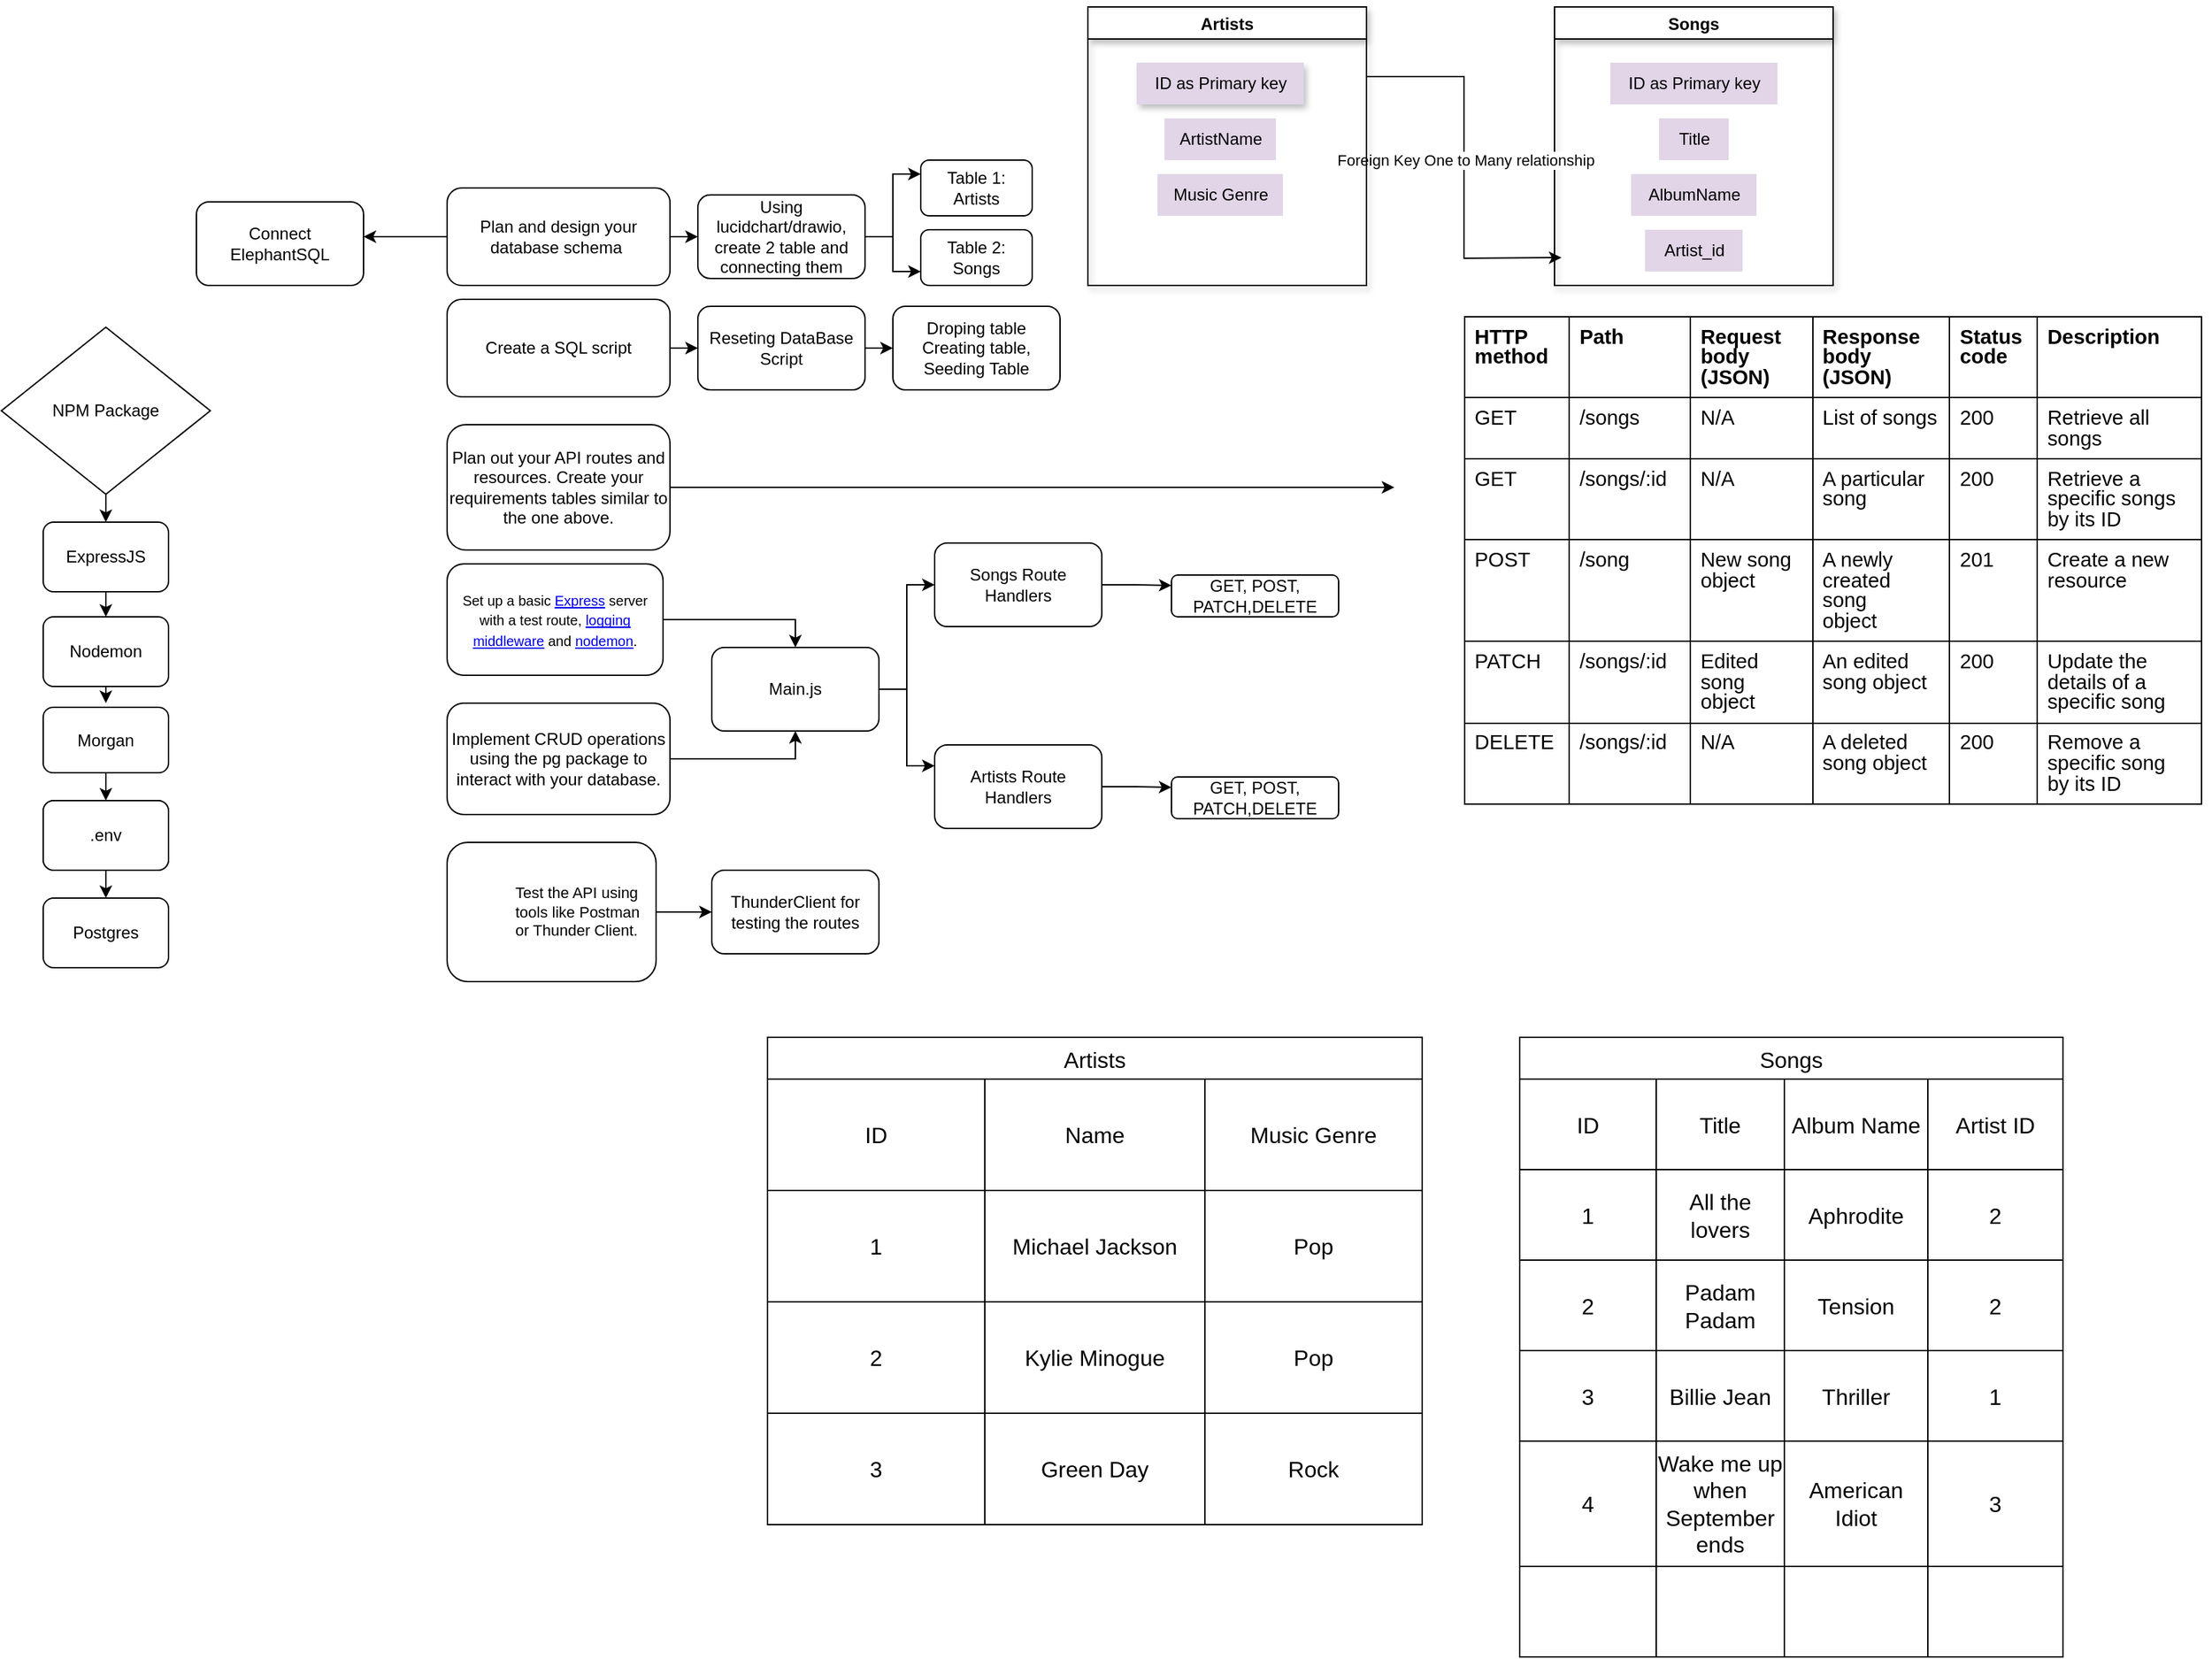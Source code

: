 <mxfile version="22.0.0" type="google">
  <diagram name="Page-1" id="NZLwJHWUdEijCmFSZo5U">
    <mxGraphModel grid="1" page="1" gridSize="10" guides="1" tooltips="1" connect="1" arrows="1" fold="1" pageScale="1" pageWidth="850" pageHeight="1100" math="0" shadow="0">
      <root>
        <mxCell id="0" />
        <mxCell id="1" parent="0" />
        <mxCell id="MP1pSOhWw1-A5AuxiCTw-13" style="edgeStyle=orthogonalEdgeStyle;rounded=0;orthogonalLoop=1;jettySize=auto;html=1;exitX=1;exitY=0.5;exitDx=0;exitDy=0;entryX=0;entryY=0.5;entryDx=0;entryDy=0;" edge="1" parent="1" source="MP1pSOhWw1-A5AuxiCTw-2" target="MP1pSOhWw1-A5AuxiCTw-8">
          <mxGeometry relative="1" as="geometry" />
        </mxCell>
        <mxCell id="n1W8WyWPI8wo-H7HfETh-5" style="edgeStyle=orthogonalEdgeStyle;rounded=0;orthogonalLoop=1;jettySize=auto;html=1;" edge="1" parent="1" source="MP1pSOhWw1-A5AuxiCTw-2">
          <mxGeometry relative="1" as="geometry">
            <mxPoint x="270" y="55" as="targetPoint" />
          </mxGeometry>
        </mxCell>
        <mxCell id="MP1pSOhWw1-A5AuxiCTw-2" value="Plan and design your database schema&amp;nbsp;" style="rounded=1;whiteSpace=wrap;html=1;" vertex="1" parent="1">
          <mxGeometry x="330" y="20" width="160" height="70" as="geometry" />
        </mxCell>
        <mxCell id="MP1pSOhWw1-A5AuxiCTw-22" value="" style="edgeStyle=orthogonalEdgeStyle;rounded=0;orthogonalLoop=1;jettySize=auto;html=1;" edge="1" parent="1" source="MP1pSOhWw1-A5AuxiCTw-3" target="MP1pSOhWw1-A5AuxiCTw-18">
          <mxGeometry relative="1" as="geometry" />
        </mxCell>
        <mxCell id="MP1pSOhWw1-A5AuxiCTw-3" value="Create a SQL script" style="rounded=1;whiteSpace=wrap;html=1;" vertex="1" parent="1">
          <mxGeometry x="330" y="100" width="160" height="70" as="geometry" />
        </mxCell>
        <mxCell id="MP1pSOhWw1-A5AuxiCTw-59" style="edgeStyle=orthogonalEdgeStyle;rounded=0;orthogonalLoop=1;jettySize=auto;html=1;exitX=1;exitY=0.5;exitDx=0;exitDy=0;" edge="1" parent="1" source="MP1pSOhWw1-A5AuxiCTw-4">
          <mxGeometry relative="1" as="geometry">
            <mxPoint x="1010" y="235" as="targetPoint" />
          </mxGeometry>
        </mxCell>
        <mxCell id="MP1pSOhWw1-A5AuxiCTw-4" value="Plan out your API routes and resources. Create your requirements tables similar to the one above." style="rounded=1;whiteSpace=wrap;html=1;" vertex="1" parent="1">
          <mxGeometry x="330" y="190" width="160" height="90" as="geometry" />
        </mxCell>
        <mxCell id="MP1pSOhWw1-A5AuxiCTw-24" style="edgeStyle=orthogonalEdgeStyle;rounded=0;orthogonalLoop=1;jettySize=auto;html=1;entryX=0.5;entryY=0;entryDx=0;entryDy=0;" edge="1" parent="1" source="MP1pSOhWw1-A5AuxiCTw-5" target="MP1pSOhWw1-A5AuxiCTw-23">
          <mxGeometry relative="1" as="geometry" />
        </mxCell>
        <mxCell id="MP1pSOhWw1-A5AuxiCTw-5" value="&lt;font style=&quot;font-size: 10px;&quot;&gt;Set up a basic&amp;nbsp;&lt;span style=&quot;border-color: var(--border-color); font-family: Arial; text-align: left; text-decoration-line: underline; text-decoration-skip-ink: none; color: rgb(17, 85, 204);&quot; class=&quot;c21&quot;&gt;&lt;a style=&quot;border-color: var(--border-color); text-decoration: inherit;&quot; href=&quot;https://www.google.com/url?q=https://expressjs.com/&amp;amp;sa=D&amp;amp;source=editors&amp;amp;ust=1696588872830771&amp;amp;usg=AOvVaw3Q-1ynsjV2Uif-jQ8RZWzV&quot; class=&quot;c8&quot;&gt;Express&lt;/a&gt;&lt;/span&gt;&lt;span style=&quot;font-family: Arial; text-align: left;&quot;&gt;&amp;nbsp;server with a test route,&amp;nbsp;&lt;/span&gt;&lt;span style=&quot;border-color: var(--border-color); font-family: Arial; text-align: left; text-decoration-line: underline; text-decoration-skip-ink: none; color: rgb(17, 85, 204);&quot; class=&quot;c21&quot;&gt;&lt;a style=&quot;border-color: var(--border-color); text-decoration: inherit;&quot; href=&quot;https://www.google.com/url?q=https://www.npmjs.com/package/morgan&amp;amp;sa=D&amp;amp;source=editors&amp;amp;ust=1696588872830972&amp;amp;usg=AOvVaw0UehI3n7YNhWWzpMSBK3u9&quot; class=&quot;c8&quot;&gt;logging middleware&lt;/a&gt;&lt;/span&gt;&lt;span style=&quot;font-family: Arial; text-align: left;&quot;&gt;&amp;nbsp;and&amp;nbsp;&lt;/span&gt;&lt;span style=&quot;border-color: var(--border-color); font-family: Arial; text-align: left; text-decoration-line: underline; text-decoration-skip-ink: none; color: rgb(17, 85, 204);&quot; class=&quot;c21&quot;&gt;&lt;a style=&quot;border-color: var(--border-color); text-decoration: inherit;&quot; href=&quot;https://www.google.com/url?q=https://www.npmjs.com/package/nodemon&amp;amp;sa=D&amp;amp;source=editors&amp;amp;ust=1696588872831096&amp;amp;usg=AOvVaw2lOopaytWeFyevFYSEqnsv&quot; class=&quot;c8&quot;&gt;nodemon&lt;/a&gt;&lt;/span&gt;&lt;span style=&quot;border-color: var(--border-color); font-family: Arial; text-align: left; vertical-align: baseline;&quot; class=&quot;c2&quot;&gt;.&lt;/span&gt;&lt;/font&gt;" style="rounded=1;whiteSpace=wrap;html=1;" vertex="1" parent="1">
          <mxGeometry x="330" y="290" width="155" height="80" as="geometry" />
        </mxCell>
        <mxCell id="MP1pSOhWw1-A5AuxiCTw-25" style="edgeStyle=orthogonalEdgeStyle;rounded=0;orthogonalLoop=1;jettySize=auto;html=1;entryX=0.5;entryY=1;entryDx=0;entryDy=0;" edge="1" parent="1" source="MP1pSOhWw1-A5AuxiCTw-6" target="MP1pSOhWw1-A5AuxiCTw-23">
          <mxGeometry relative="1" as="geometry" />
        </mxCell>
        <mxCell id="MP1pSOhWw1-A5AuxiCTw-6" value="Implement CRUD operations using the pg package to interact with your database." style="rounded=1;whiteSpace=wrap;html=1;" vertex="1" parent="1">
          <mxGeometry x="330" y="390" width="160" height="80" as="geometry" />
        </mxCell>
        <mxCell id="MP1pSOhWw1-A5AuxiCTw-27" style="edgeStyle=orthogonalEdgeStyle;rounded=0;orthogonalLoop=1;jettySize=auto;html=1;exitX=1;exitY=0.5;exitDx=0;exitDy=0;entryX=0;entryY=0.5;entryDx=0;entryDy=0;" edge="1" parent="1" source="MP1pSOhWw1-A5AuxiCTw-7" target="MP1pSOhWw1-A5AuxiCTw-26">
          <mxGeometry relative="1" as="geometry" />
        </mxCell>
        <mxCell id="MP1pSOhWw1-A5AuxiCTw-7" value="&lt;ol style=&quot;border-color: var(--border-color); margin: 0px; padding: 0px; list-style-type: none; font-family: Roboto, arial, sans, sans-serif; text-align: start;&quot; start=&quot;3&quot; class=&quot;c14 lst-kix_bntq7i7yl89-0&quot;&gt;&lt;li style=&quot;border-color: var(--border-color); font-family: Arial; margin-left: 36pt; padding-top: 12pt; padding-left: 0pt; padding-bottom: 12pt; line-height: 1.15; text-align: left; counter-increment: lst-ctn-kix_bntq7i7yl89-0 1;&quot; class=&quot;c3 li-bullet-0&quot;&gt;&lt;font style=&quot;font-size: 11px;&quot;&gt;Test the API using tools like Postman or Thunder Client.&lt;/font&gt;&lt;/li&gt;&lt;/ol&gt;" style="rounded=1;whiteSpace=wrap;html=1;" vertex="1" parent="1">
          <mxGeometry x="330" y="490" width="150" height="100" as="geometry" />
        </mxCell>
        <mxCell id="MP1pSOhWw1-A5AuxiCTw-14" style="edgeStyle=orthogonalEdgeStyle;rounded=0;orthogonalLoop=1;jettySize=auto;html=1;entryX=0;entryY=0.25;entryDx=0;entryDy=0;" edge="1" parent="1" source="MP1pSOhWw1-A5AuxiCTw-8" target="MP1pSOhWw1-A5AuxiCTw-9">
          <mxGeometry relative="1" as="geometry" />
        </mxCell>
        <mxCell id="MP1pSOhWw1-A5AuxiCTw-15" style="edgeStyle=orthogonalEdgeStyle;rounded=0;orthogonalLoop=1;jettySize=auto;html=1;exitX=1;exitY=0.5;exitDx=0;exitDy=0;entryX=0;entryY=0.75;entryDx=0;entryDy=0;" edge="1" parent="1" source="MP1pSOhWw1-A5AuxiCTw-8" target="MP1pSOhWw1-A5AuxiCTw-10">
          <mxGeometry relative="1" as="geometry" />
        </mxCell>
        <mxCell id="MP1pSOhWw1-A5AuxiCTw-8" value="Using lucidchart/drawio, create 2 table and connecting them" style="rounded=1;whiteSpace=wrap;html=1;" vertex="1" parent="1">
          <mxGeometry x="510" y="25" width="120" height="60" as="geometry" />
        </mxCell>
        <mxCell id="MP1pSOhWw1-A5AuxiCTw-9" value="Table 1: Artists" style="rounded=1;whiteSpace=wrap;html=1;" vertex="1" parent="1">
          <mxGeometry x="670" width="80" height="40" as="geometry" />
        </mxCell>
        <mxCell id="MP1pSOhWw1-A5AuxiCTw-10" value="Table 2: Songs" style="rounded=1;whiteSpace=wrap;html=1;" vertex="1" parent="1">
          <mxGeometry x="670" y="50" width="80" height="40" as="geometry" />
        </mxCell>
        <mxCell id="MP1pSOhWw1-A5AuxiCTw-21" style="edgeStyle=orthogonalEdgeStyle;rounded=0;orthogonalLoop=1;jettySize=auto;html=1;exitX=1;exitY=0.5;exitDx=0;exitDy=0;entryX=0;entryY=0.5;entryDx=0;entryDy=0;" edge="1" parent="1" source="MP1pSOhWw1-A5AuxiCTw-18" target="MP1pSOhWw1-A5AuxiCTw-19">
          <mxGeometry relative="1" as="geometry" />
        </mxCell>
        <mxCell id="MP1pSOhWw1-A5AuxiCTw-18" value="Reseting DataBase Script" style="rounded=1;whiteSpace=wrap;html=1;" vertex="1" parent="1">
          <mxGeometry x="510" y="105" width="120" height="60" as="geometry" />
        </mxCell>
        <mxCell id="MP1pSOhWw1-A5AuxiCTw-19" value="Droping table&lt;br&gt;Creating table,&lt;br&gt;Seeding Table" style="rounded=1;whiteSpace=wrap;html=1;" vertex="1" parent="1">
          <mxGeometry x="650" y="105" width="120" height="60" as="geometry" />
        </mxCell>
        <mxCell id="MP1pSOhWw1-A5AuxiCTw-35" style="edgeStyle=orthogonalEdgeStyle;rounded=0;orthogonalLoop=1;jettySize=auto;html=1;exitX=1;exitY=0.5;exitDx=0;exitDy=0;entryX=0;entryY=0.25;entryDx=0;entryDy=0;" edge="1" parent="1" source="MP1pSOhWw1-A5AuxiCTw-23" target="MP1pSOhWw1-A5AuxiCTw-30">
          <mxGeometry relative="1" as="geometry" />
        </mxCell>
        <mxCell id="MP1pSOhWw1-A5AuxiCTw-37" style="edgeStyle=orthogonalEdgeStyle;rounded=0;orthogonalLoop=1;jettySize=auto;html=1;exitX=1;exitY=0.5;exitDx=0;exitDy=0;entryX=0;entryY=0.5;entryDx=0;entryDy=0;" edge="1" parent="1" source="MP1pSOhWw1-A5AuxiCTw-23" target="MP1pSOhWw1-A5AuxiCTw-29">
          <mxGeometry relative="1" as="geometry" />
        </mxCell>
        <mxCell id="MP1pSOhWw1-A5AuxiCTw-23" value="Main.js" style="rounded=1;whiteSpace=wrap;html=1;" vertex="1" parent="1">
          <mxGeometry x="520" y="350" width="120" height="60" as="geometry" />
        </mxCell>
        <mxCell id="MP1pSOhWw1-A5AuxiCTw-26" value="ThunderClient for testing the routes" style="rounded=1;whiteSpace=wrap;html=1;" vertex="1" parent="1">
          <mxGeometry x="520" y="510" width="120" height="60" as="geometry" />
        </mxCell>
        <mxCell id="qhG7z6Sz0XXHwZTHZPaw-1" value="&lt;table class=&quot;c19&quot; style=&quot;font-style: normal; font-variant-caps: normal; font-weight: 400; letter-spacing: normal; text-align: start; text-transform: none; word-spacing: 0px; -webkit-text-stroke-width: 0px; text-decoration: none; margin-left: 21pt; border-spacing: 0px; border-collapse: collapse; margin-right: auto; caret-color: rgb(0, 0, 0); color: rgb(0, 0, 0); font-family: Roboto, arial, sans, sans-serif; background-color: rgb(255, 255, 255);&quot;&gt;&lt;tbody&gt;&lt;tr class=&quot;c15&quot; style=&quot;height: 0pt;&quot;&gt;&lt;td class=&quot;c24&quot; colspan=&quot;1&quot; rowspan=&quot;1&quot; style=&quot;padding: 5pt; border-style: solid; border-color: rgb(0, 0, 0); border-width: 1pt; vertical-align: top; width: 54pt;&quot;&gt;&lt;p class=&quot;c7&quot; style=&quot;margin: 0px; color: rgb(0, 0, 0); font-size: 11pt; font-family: Arial; padding-top: 0pt; padding-bottom: 0pt; line-height: 1; text-align: left;&quot;&gt;&lt;span class=&quot;c17 c8&quot; style=&quot;color: rgb(0, 0, 0); text-decoration: none; vertical-align: baseline; font-size: 11pt; font-family: Arial; font-style: normal; font-weight: 700;&quot;&gt;HTTP method&lt;/span&gt;&lt;/p&gt;&lt;/td&gt;&lt;td class=&quot;c14&quot; colspan=&quot;1&quot; rowspan=&quot;1&quot; style=&quot;padding: 5pt; border-style: solid; border-color: rgb(0, 0, 0); border-width: 1pt; vertical-align: top; width: 75pt;&quot;&gt;&lt;p class=&quot;c7&quot; style=&quot;margin: 0px; color: rgb(0, 0, 0); font-size: 11pt; font-family: Arial; padding-top: 0pt; padding-bottom: 0pt; line-height: 1; text-align: left;&quot;&gt;&lt;span class=&quot;c17 c8&quot; style=&quot;color: rgb(0, 0, 0); text-decoration: none; vertical-align: baseline; font-size: 11pt; font-family: Arial; font-style: normal; font-weight: 700;&quot;&gt;Path&lt;/span&gt;&lt;/p&gt;&lt;/td&gt;&lt;td class=&quot;c4&quot; colspan=&quot;1&quot; rowspan=&quot;1&quot; style=&quot;padding: 5pt; border-style: solid; border-color: rgb(0, 0, 0); border-width: 1pt; vertical-align: top; width: 87pt;&quot;&gt;&lt;p class=&quot;c7&quot; style=&quot;margin: 0px; color: rgb(0, 0, 0); font-size: 11pt; font-family: Arial; padding-top: 0pt; padding-bottom: 0pt; line-height: 1; text-align: left;&quot;&gt;&lt;span class=&quot;c17 c8&quot; style=&quot;color: rgb(0, 0, 0); text-decoration: none; vertical-align: baseline; font-size: 11pt; font-family: Arial; font-style: normal; font-weight: 700;&quot;&gt;Request body (JSON)&lt;/span&gt;&lt;/p&gt;&lt;/td&gt;&lt;td class=&quot;c11&quot; colspan=&quot;1&quot; rowspan=&quot;1&quot; style=&quot;padding: 5pt; border-style: solid; border-color: rgb(0, 0, 0); border-width: 1pt; vertical-align: top; width: 93pt;&quot;&gt;&lt;p class=&quot;c7&quot; style=&quot;margin: 0px; color: rgb(0, 0, 0); font-size: 11pt; font-family: Arial; padding-top: 0pt; padding-bottom: 0pt; line-height: 1; text-align: left;&quot;&gt;&lt;span class=&quot;c17 c8&quot; style=&quot;color: rgb(0, 0, 0); text-decoration: none; vertical-align: baseline; font-size: 11pt; font-family: Arial; font-style: normal; font-weight: 700;&quot;&gt;Response body (JSON)&lt;/span&gt;&lt;/p&gt;&lt;/td&gt;&lt;td class=&quot;c2&quot; colspan=&quot;1&quot; rowspan=&quot;1&quot; style=&quot;padding: 5pt; border-style: solid; border-color: rgb(0, 0, 0); border-width: 1pt; vertical-align: top; width: 44.2pt;&quot;&gt;&lt;p class=&quot;c7&quot; style=&quot;margin: 0px; color: rgb(0, 0, 0); font-size: 11pt; font-family: Arial; padding-top: 0pt; padding-bottom: 0pt; line-height: 1; text-align: left;&quot;&gt;&lt;span class=&quot;c8 c17&quot; style=&quot;color: rgb(0, 0, 0); text-decoration: none; vertical-align: baseline; font-size: 11pt; font-family: Arial; font-style: normal; font-weight: 700;&quot;&gt;Status code&lt;/span&gt;&lt;/p&gt;&lt;/td&gt;&lt;td class=&quot;c16&quot; colspan=&quot;1&quot; rowspan=&quot;1&quot; style=&quot;padding: 5pt; border-style: solid; border-color: rgb(0, 0, 0); border-width: 1pt; vertical-align: top; width: 125.2pt;&quot;&gt;&lt;p class=&quot;c7&quot; style=&quot;margin: 0px; color: rgb(0, 0, 0); font-size: 11pt; font-family: Arial; padding-top: 0pt; padding-bottom: 0pt; line-height: 1; text-align: left;&quot;&gt;&lt;span class=&quot;c17 c8&quot; style=&quot;color: rgb(0, 0, 0); text-decoration: none; vertical-align: baseline; font-size: 11pt; font-family: Arial; font-style: normal; font-weight: 700;&quot;&gt;Description&lt;/span&gt;&lt;/p&gt;&lt;/td&gt;&lt;/tr&gt;&lt;tr class=&quot;c15&quot; style=&quot;height: 0pt;&quot;&gt;&lt;td class=&quot;c24&quot; colspan=&quot;1&quot; rowspan=&quot;1&quot; style=&quot;padding: 5pt; border-style: solid; border-color: rgb(0, 0, 0); border-width: 1pt; vertical-align: top; width: 54pt;&quot;&gt;&lt;p class=&quot;c7&quot; style=&quot;margin: 0px; color: rgb(0, 0, 0); font-size: 11pt; font-family: Arial; padding-top: 0pt; padding-bottom: 0pt; line-height: 1; text-align: left;&quot;&gt;&lt;span class=&quot;c6&quot; style=&quot;color: rgb(0, 0, 0); font-weight: 400; text-decoration: none; vertical-align: baseline; font-size: 11pt; font-family: Arial; font-style: normal;&quot;&gt;GET&lt;/span&gt;&lt;/p&gt;&lt;/td&gt;&lt;td class=&quot;c14&quot; colspan=&quot;1&quot; rowspan=&quot;1&quot; style=&quot;padding: 5pt; border-style: solid; border-color: rgb(0, 0, 0); border-width: 1pt; vertical-align: top; width: 75pt;&quot;&gt;&lt;p class=&quot;c7&quot; style=&quot;margin: 0px; color: rgb(0, 0, 0); font-size: 11pt; font-family: Arial; padding-top: 0pt; padding-bottom: 0pt; line-height: 1; text-align: left;&quot;&gt;&lt;span class=&quot;c6&quot; style=&quot;color: rgb(0, 0, 0); font-weight: 400; text-decoration: none; vertical-align: baseline; font-size: 11pt; font-family: Arial; font-style: normal;&quot;&gt;/songs&lt;/span&gt;&lt;/p&gt;&lt;/td&gt;&lt;td class=&quot;c4&quot; colspan=&quot;1&quot; rowspan=&quot;1&quot; style=&quot;padding: 5pt; border-style: solid; border-color: rgb(0, 0, 0); border-width: 1pt; vertical-align: top; width: 87pt;&quot;&gt;&lt;p class=&quot;c7&quot; style=&quot;margin: 0px; color: rgb(0, 0, 0); font-size: 11pt; font-family: Arial; padding-top: 0pt; padding-bottom: 0pt; line-height: 1; text-align: left;&quot;&gt;&lt;span class=&quot;c6&quot; style=&quot;color: rgb(0, 0, 0); font-weight: 400; text-decoration: none; vertical-align: baseline; font-size: 11pt; font-family: Arial; font-style: normal;&quot;&gt;N/A&lt;/span&gt;&lt;/p&gt;&lt;/td&gt;&lt;td class=&quot;c11&quot; colspan=&quot;1&quot; rowspan=&quot;1&quot; style=&quot;padding: 5pt; border-style: solid; border-color: rgb(0, 0, 0); border-width: 1pt; vertical-align: top; width: 93pt;&quot;&gt;&lt;p class=&quot;c7&quot; style=&quot;margin: 0px; color: rgb(0, 0, 0); font-size: 11pt; font-family: Arial; padding-top: 0pt; padding-bottom: 0pt; line-height: 1; text-align: left;&quot;&gt;&lt;span class=&quot;c6&quot; style=&quot;color: rgb(0, 0, 0); font-weight: 400; text-decoration: none; vertical-align: baseline; font-size: 11pt; font-family: Arial; font-style: normal;&quot;&gt;List of songs&lt;/span&gt;&lt;/p&gt;&lt;/td&gt;&lt;td class=&quot;c2&quot; colspan=&quot;1&quot; rowspan=&quot;1&quot; style=&quot;padding: 5pt; border-style: solid; border-color: rgb(0, 0, 0); border-width: 1pt; vertical-align: top; width: 44.2pt;&quot;&gt;&lt;p class=&quot;c7&quot; style=&quot;margin: 0px; color: rgb(0, 0, 0); font-size: 11pt; font-family: Arial; padding-top: 0pt; padding-bottom: 0pt; line-height: 1; text-align: left;&quot;&gt;&lt;span class=&quot;c6&quot; style=&quot;color: rgb(0, 0, 0); font-weight: 400; text-decoration: none; vertical-align: baseline; font-size: 11pt; font-family: Arial; font-style: normal;&quot;&gt;200&lt;/span&gt;&lt;/p&gt;&lt;/td&gt;&lt;td class=&quot;c16&quot; colspan=&quot;1&quot; rowspan=&quot;1&quot; style=&quot;padding: 5pt; border-style: solid; border-color: rgb(0, 0, 0); border-width: 1pt; vertical-align: top; width: 125.2pt;&quot;&gt;&lt;p class=&quot;c7&quot; style=&quot;margin: 0px; color: rgb(0, 0, 0); font-size: 11pt; font-family: Arial; padding-top: 0pt; padding-bottom: 0pt; line-height: 1; text-align: left;&quot;&gt;&lt;span class=&quot;c6&quot; style=&quot;color: rgb(0, 0, 0); font-weight: 400; text-decoration: none; vertical-align: baseline; font-size: 11pt; font-family: Arial; font-style: normal;&quot;&gt;Retrieve all songs&lt;/span&gt;&lt;/p&gt;&lt;/td&gt;&lt;/tr&gt;&lt;tr class=&quot;c15&quot; style=&quot;height: 0pt;&quot;&gt;&lt;td class=&quot;c24&quot; colspan=&quot;1&quot; rowspan=&quot;1&quot; style=&quot;padding: 5pt; border-style: solid; border-color: rgb(0, 0, 0); border-width: 1pt; vertical-align: top; width: 54pt;&quot;&gt;&lt;p class=&quot;c7&quot; style=&quot;margin: 0px; color: rgb(0, 0, 0); font-size: 11pt; font-family: Arial; padding-top: 0pt; padding-bottom: 0pt; line-height: 1; text-align: left;&quot;&gt;&lt;span class=&quot;c6&quot; style=&quot;color: rgb(0, 0, 0); font-weight: 400; text-decoration: none; vertical-align: baseline; font-size: 11pt; font-family: Arial; font-style: normal;&quot;&gt;GET&lt;/span&gt;&lt;/p&gt;&lt;/td&gt;&lt;td class=&quot;c14&quot; colspan=&quot;1&quot; rowspan=&quot;1&quot; style=&quot;padding: 5pt; border-style: solid; border-color: rgb(0, 0, 0); border-width: 1pt; vertical-align: top; width: 75pt;&quot;&gt;&lt;p class=&quot;c7&quot; style=&quot;margin: 0px; color: rgb(0, 0, 0); font-size: 11pt; font-family: Arial; padding-top: 0pt; padding-bottom: 0pt; line-height: 1; text-align: left;&quot;&gt;&lt;span class=&quot;c6&quot; style=&quot;color: rgb(0, 0, 0); font-weight: 400; text-decoration: none; vertical-align: baseline; font-size: 11pt; font-family: Arial; font-style: normal;&quot;&gt;/songs/:id&lt;/span&gt;&lt;/p&gt;&lt;/td&gt;&lt;td class=&quot;c4&quot; colspan=&quot;1&quot; rowspan=&quot;1&quot; style=&quot;padding: 5pt; border-style: solid; border-color: rgb(0, 0, 0); border-width: 1pt; vertical-align: top; width: 87pt;&quot;&gt;&lt;p class=&quot;c7&quot; style=&quot;margin: 0px; color: rgb(0, 0, 0); font-size: 11pt; font-family: Arial; padding-top: 0pt; padding-bottom: 0pt; line-height: 1; text-align: left;&quot;&gt;&lt;span class=&quot;c6&quot; style=&quot;color: rgb(0, 0, 0); font-weight: 400; text-decoration: none; vertical-align: baseline; font-size: 11pt; font-family: Arial; font-style: normal;&quot;&gt;N/A&lt;/span&gt;&lt;/p&gt;&lt;/td&gt;&lt;td class=&quot;c11&quot; colspan=&quot;1&quot; rowspan=&quot;1&quot; style=&quot;padding: 5pt; border-style: solid; border-color: rgb(0, 0, 0); border-width: 1pt; vertical-align: top; width: 93pt;&quot;&gt;&lt;p class=&quot;c7&quot; style=&quot;margin: 0px; color: rgb(0, 0, 0); font-size: 11pt; font-family: Arial; padding-top: 0pt; padding-bottom: 0pt; line-height: 1; text-align: left;&quot;&gt;&lt;span class=&quot;c6&quot; style=&quot;color: rgb(0, 0, 0); font-weight: 400; text-decoration: none; vertical-align: baseline; font-size: 11pt; font-family: Arial; font-style: normal;&quot;&gt;A particular song&lt;/span&gt;&lt;/p&gt;&lt;/td&gt;&lt;td class=&quot;c2&quot; colspan=&quot;1&quot; rowspan=&quot;1&quot; style=&quot;padding: 5pt; border-style: solid; border-color: rgb(0, 0, 0); border-width: 1pt; vertical-align: top; width: 44.2pt;&quot;&gt;&lt;p class=&quot;c7&quot; style=&quot;margin: 0px; color: rgb(0, 0, 0); font-size: 11pt; font-family: Arial; padding-top: 0pt; padding-bottom: 0pt; line-height: 1; text-align: left;&quot;&gt;&lt;span class=&quot;c6&quot; style=&quot;color: rgb(0, 0, 0); font-weight: 400; text-decoration: none; vertical-align: baseline; font-size: 11pt; font-family: Arial; font-style: normal;&quot;&gt;200&lt;/span&gt;&lt;/p&gt;&lt;/td&gt;&lt;td class=&quot;c16&quot; colspan=&quot;1&quot; rowspan=&quot;1&quot; style=&quot;padding: 5pt; border-style: solid; border-color: rgb(0, 0, 0); border-width: 1pt; vertical-align: top; width: 125.2pt;&quot;&gt;&lt;p class=&quot;c7&quot; style=&quot;margin: 0px; color: rgb(0, 0, 0); font-size: 11pt; font-family: Arial; padding-top: 0pt; padding-bottom: 0pt; line-height: 1; text-align: left;&quot;&gt;&lt;span class=&quot;c6&quot; style=&quot;color: rgb(0, 0, 0); font-weight: 400; text-decoration: none; vertical-align: baseline; font-size: 11pt; font-family: Arial; font-style: normal;&quot;&gt;Retrieve a specific songs by its ID&lt;/span&gt;&lt;/p&gt;&lt;/td&gt;&lt;/tr&gt;&lt;tr class=&quot;c15&quot; style=&quot;height: 0pt;&quot;&gt;&lt;td class=&quot;c24&quot; colspan=&quot;1&quot; rowspan=&quot;1&quot; style=&quot;padding: 5pt; border-style: solid; border-color: rgb(0, 0, 0); border-width: 1pt; vertical-align: top; width: 54pt;&quot;&gt;&lt;p class=&quot;c7&quot; style=&quot;margin: 0px; color: rgb(0, 0, 0); font-size: 11pt; font-family: Arial; padding-top: 0pt; padding-bottom: 0pt; line-height: 1; text-align: left;&quot;&gt;&lt;span class=&quot;c6&quot; style=&quot;color: rgb(0, 0, 0); font-weight: 400; text-decoration: none; vertical-align: baseline; font-size: 11pt; font-family: Arial; font-style: normal;&quot;&gt;POST&lt;/span&gt;&lt;/p&gt;&lt;/td&gt;&lt;td class=&quot;c14&quot; colspan=&quot;1&quot; rowspan=&quot;1&quot; style=&quot;padding: 5pt; border-style: solid; border-color: rgb(0, 0, 0); border-width: 1pt; vertical-align: top; width: 75pt;&quot;&gt;&lt;p class=&quot;c7&quot; style=&quot;margin: 0px; color: rgb(0, 0, 0); font-size: 11pt; font-family: Arial; padding-top: 0pt; padding-bottom: 0pt; line-height: 1; text-align: left;&quot;&gt;&lt;span class=&quot;c6&quot; style=&quot;color: rgb(0, 0, 0); font-weight: 400; text-decoration: none; vertical-align: baseline; font-size: 11pt; font-family: Arial; font-style: normal;&quot;&gt;/song&lt;/span&gt;&lt;/p&gt;&lt;/td&gt;&lt;td class=&quot;c4&quot; colspan=&quot;1&quot; rowspan=&quot;1&quot; style=&quot;padding: 5pt; border-style: solid; border-color: rgb(0, 0, 0); border-width: 1pt; vertical-align: top; width: 87pt;&quot;&gt;&lt;p class=&quot;c7&quot; style=&quot;margin: 0px; color: rgb(0, 0, 0); font-size: 11pt; font-family: Arial; padding-top: 0pt; padding-bottom: 0pt; line-height: 1; text-align: left;&quot;&gt;&lt;span class=&quot;c6&quot; style=&quot;color: rgb(0, 0, 0); font-weight: 400; text-decoration: none; vertical-align: baseline; font-size: 11pt; font-family: Arial; font-style: normal;&quot;&gt;New song object&lt;/span&gt;&lt;/p&gt;&lt;/td&gt;&lt;td class=&quot;c11&quot; colspan=&quot;1&quot; rowspan=&quot;1&quot; style=&quot;padding: 5pt; border-style: solid; border-color: rgb(0, 0, 0); border-width: 1pt; vertical-align: top; width: 93pt;&quot;&gt;&lt;p class=&quot;c7&quot; style=&quot;margin: 0px; color: rgb(0, 0, 0); font-size: 11pt; font-family: Arial; padding-top: 0pt; padding-bottom: 0pt; line-height: 1; text-align: left;&quot;&gt;&lt;span class=&quot;c6&quot; style=&quot;color: rgb(0, 0, 0); font-weight: 400; text-decoration: none; vertical-align: baseline; font-size: 11pt; font-family: Arial; font-style: normal;&quot;&gt;A newly created song&lt;/span&gt;&lt;/p&gt;&lt;p class=&quot;c7&quot; style=&quot;margin: 0px; color: rgb(0, 0, 0); font-size: 11pt; font-family: Arial; padding-top: 0pt; padding-bottom: 0pt; line-height: 1; text-align: left;&quot;&gt;&lt;span class=&quot;c6&quot; style=&quot;color: rgb(0, 0, 0); font-weight: 400; text-decoration: none; vertical-align: baseline; font-size: 11pt; font-family: Arial; font-style: normal;&quot;&gt;object&lt;/span&gt;&lt;/p&gt;&lt;/td&gt;&lt;td class=&quot;c2&quot; colspan=&quot;1&quot; rowspan=&quot;1&quot; style=&quot;padding: 5pt; border-style: solid; border-color: rgb(0, 0, 0); border-width: 1pt; vertical-align: top; width: 44.2pt;&quot;&gt;&lt;p class=&quot;c7&quot; style=&quot;margin: 0px; color: rgb(0, 0, 0); font-size: 11pt; font-family: Arial; padding-top: 0pt; padding-bottom: 0pt; line-height: 1; text-align: left;&quot;&gt;&lt;span class=&quot;c6&quot; style=&quot;color: rgb(0, 0, 0); font-weight: 400; text-decoration: none; vertical-align: baseline; font-size: 11pt; font-family: Arial; font-style: normal;&quot;&gt;201&lt;/span&gt;&lt;/p&gt;&lt;/td&gt;&lt;td class=&quot;c16&quot; colspan=&quot;1&quot; rowspan=&quot;1&quot; style=&quot;padding: 5pt; border-style: solid; border-color: rgb(0, 0, 0); border-width: 1pt; vertical-align: top; width: 125.2pt;&quot;&gt;&lt;p class=&quot;c7&quot; style=&quot;margin: 0px; color: rgb(0, 0, 0); font-size: 11pt; font-family: Arial; padding-top: 0pt; padding-bottom: 0pt; line-height: 1; text-align: left;&quot;&gt;&lt;span class=&quot;c6&quot; style=&quot;color: rgb(0, 0, 0); font-weight: 400; text-decoration: none; vertical-align: baseline; font-size: 11pt; font-family: Arial; font-style: normal;&quot;&gt;Create a new resource&lt;/span&gt;&lt;/p&gt;&lt;/td&gt;&lt;/tr&gt;&lt;tr class=&quot;c15&quot; style=&quot;height: 0pt;&quot;&gt;&lt;td class=&quot;c24&quot; colspan=&quot;1&quot; rowspan=&quot;1&quot; style=&quot;padding: 5pt; border-style: solid; border-color: rgb(0, 0, 0); border-width: 1pt; vertical-align: top; width: 54pt;&quot;&gt;&lt;p class=&quot;c7&quot; style=&quot;margin: 0px; color: rgb(0, 0, 0); font-size: 11pt; font-family: Arial; padding-top: 0pt; padding-bottom: 0pt; line-height: 1; text-align: left;&quot;&gt;&lt;span class=&quot;c6&quot; style=&quot;color: rgb(0, 0, 0); font-weight: 400; text-decoration: none; vertical-align: baseline; font-size: 11pt; font-family: Arial; font-style: normal;&quot;&gt;PATCH&lt;/span&gt;&lt;/p&gt;&lt;/td&gt;&lt;td class=&quot;c14&quot; colspan=&quot;1&quot; rowspan=&quot;1&quot; style=&quot;padding: 5pt; border-style: solid; border-color: rgb(0, 0, 0); border-width: 1pt; vertical-align: top; width: 75pt;&quot;&gt;&lt;p class=&quot;c7&quot; style=&quot;margin: 0px; color: rgb(0, 0, 0); font-size: 11pt; font-family: Arial; padding-top: 0pt; padding-bottom: 0pt; line-height: 1; text-align: left;&quot;&gt;&lt;span class=&quot;c6&quot; style=&quot;color: rgb(0, 0, 0); font-weight: 400; text-decoration: none; vertical-align: baseline; font-size: 11pt; font-family: Arial; font-style: normal;&quot;&gt;/songs/:id&lt;/span&gt;&lt;/p&gt;&lt;/td&gt;&lt;td class=&quot;c4&quot; colspan=&quot;1&quot; rowspan=&quot;1&quot; style=&quot;padding: 5pt; border-style: solid; border-color: rgb(0, 0, 0); border-width: 1pt; vertical-align: top; width: 87pt;&quot;&gt;&lt;p class=&quot;c7&quot; style=&quot;margin: 0px; color: rgb(0, 0, 0); font-size: 11pt; font-family: Arial; padding-top: 0pt; padding-bottom: 0pt; line-height: 1; text-align: left;&quot;&gt;&lt;span class=&quot;c6&quot; style=&quot;color: rgb(0, 0, 0); font-weight: 400; text-decoration: none; vertical-align: baseline; font-size: 11pt; font-family: Arial; font-style: normal;&quot;&gt;Edited song object&lt;/span&gt;&lt;/p&gt;&lt;/td&gt;&lt;td class=&quot;c11&quot; colspan=&quot;1&quot; rowspan=&quot;1&quot; style=&quot;padding: 5pt; border-style: solid; border-color: rgb(0, 0, 0); border-width: 1pt; vertical-align: top; width: 93pt;&quot;&gt;&lt;p class=&quot;c7&quot; style=&quot;margin: 0px; color: rgb(0, 0, 0); font-size: 11pt; font-family: Arial; padding-top: 0pt; padding-bottom: 0pt; line-height: 1; text-align: left;&quot;&gt;&lt;span class=&quot;c6&quot; style=&quot;color: rgb(0, 0, 0); font-weight: 400; text-decoration: none; vertical-align: baseline; font-size: 11pt; font-family: Arial; font-style: normal;&quot;&gt;An edited song object&lt;/span&gt;&lt;/p&gt;&lt;/td&gt;&lt;td class=&quot;c2&quot; colspan=&quot;1&quot; rowspan=&quot;1&quot; style=&quot;padding: 5pt; border-style: solid; border-color: rgb(0, 0, 0); border-width: 1pt; vertical-align: top; width: 44.2pt;&quot;&gt;&lt;p class=&quot;c7&quot; style=&quot;margin: 0px; color: rgb(0, 0, 0); font-size: 11pt; font-family: Arial; padding-top: 0pt; padding-bottom: 0pt; line-height: 1; text-align: left;&quot;&gt;&lt;span class=&quot;c6&quot; style=&quot;color: rgb(0, 0, 0); font-weight: 400; text-decoration: none; vertical-align: baseline; font-size: 11pt; font-family: Arial; font-style: normal;&quot;&gt;200&lt;/span&gt;&lt;/p&gt;&lt;/td&gt;&lt;td class=&quot;c16&quot; colspan=&quot;1&quot; rowspan=&quot;1&quot; style=&quot;padding: 5pt; border-style: solid; border-color: rgb(0, 0, 0); border-width: 1pt; vertical-align: top; width: 125.2pt;&quot;&gt;&lt;p class=&quot;c7&quot; style=&quot;margin: 0px; color: rgb(0, 0, 0); font-size: 11pt; font-family: Arial; padding-top: 0pt; padding-bottom: 0pt; line-height: 1; text-align: left;&quot;&gt;&lt;span class=&quot;c6&quot; style=&quot;color: rgb(0, 0, 0); font-weight: 400; text-decoration: none; vertical-align: baseline; font-size: 11pt; font-family: Arial; font-style: normal;&quot;&gt;Update the details of a specific song&lt;/span&gt;&lt;/p&gt;&lt;/td&gt;&lt;/tr&gt;&lt;tr class=&quot;c15&quot; style=&quot;height: 0pt;&quot;&gt;&lt;td class=&quot;c24&quot; colspan=&quot;1&quot; rowspan=&quot;1&quot; style=&quot;padding: 5pt; border-style: solid; border-color: rgb(0, 0, 0); border-width: 1pt; vertical-align: top; width: 54pt;&quot;&gt;&lt;p class=&quot;c7&quot; style=&quot;margin: 0px; color: rgb(0, 0, 0); font-size: 11pt; font-family: Arial; padding-top: 0pt; padding-bottom: 0pt; line-height: 1; text-align: left;&quot;&gt;&lt;span class=&quot;c6&quot; style=&quot;color: rgb(0, 0, 0); font-weight: 400; text-decoration: none; vertical-align: baseline; font-size: 11pt; font-family: Arial; font-style: normal;&quot;&gt;DELETE&lt;/span&gt;&lt;/p&gt;&lt;/td&gt;&lt;td class=&quot;c14&quot; colspan=&quot;1&quot; rowspan=&quot;1&quot; style=&quot;padding: 5pt; border-style: solid; border-color: rgb(0, 0, 0); border-width: 1pt; vertical-align: top; width: 75pt;&quot;&gt;&lt;p class=&quot;c7&quot; style=&quot;margin: 0px; color: rgb(0, 0, 0); font-size: 11pt; font-family: Arial; padding-top: 0pt; padding-bottom: 0pt; line-height: 1; text-align: left;&quot;&gt;&lt;span class=&quot;c6&quot; style=&quot;color: rgb(0, 0, 0); font-weight: 400; text-decoration: none; vertical-align: baseline; font-size: 11pt; font-family: Arial; font-style: normal;&quot;&gt;/songs/:id&lt;/span&gt;&lt;/p&gt;&lt;/td&gt;&lt;td class=&quot;c4&quot; colspan=&quot;1&quot; rowspan=&quot;1&quot; style=&quot;padding: 5pt; border-style: solid; border-color: rgb(0, 0, 0); border-width: 1pt; vertical-align: top; width: 87pt;&quot;&gt;&lt;p class=&quot;c7&quot; style=&quot;margin: 0px; color: rgb(0, 0, 0); font-size: 11pt; font-family: Arial; padding-top: 0pt; padding-bottom: 0pt; line-height: 1; text-align: left;&quot;&gt;&lt;span class=&quot;c6&quot; style=&quot;color: rgb(0, 0, 0); font-weight: 400; text-decoration: none; vertical-align: baseline; font-size: 11pt; font-family: Arial; font-style: normal;&quot;&gt;N/A&lt;/span&gt;&lt;/p&gt;&lt;/td&gt;&lt;td class=&quot;c11&quot; colspan=&quot;1&quot; rowspan=&quot;1&quot; style=&quot;padding: 5pt; border-style: solid; border-color: rgb(0, 0, 0); border-width: 1pt; vertical-align: top; width: 93pt;&quot;&gt;&lt;p class=&quot;c7&quot; style=&quot;margin: 0px; color: rgb(0, 0, 0); font-size: 11pt; font-family: Arial; padding-top: 0pt; padding-bottom: 0pt; line-height: 1; text-align: left;&quot;&gt;&lt;span class=&quot;c6&quot; style=&quot;color: rgb(0, 0, 0); font-weight: 400; text-decoration: none; vertical-align: baseline; font-size: 11pt; font-family: Arial; font-style: normal;&quot;&gt;A deleted song object&lt;/span&gt;&lt;/p&gt;&lt;/td&gt;&lt;td class=&quot;c2&quot; colspan=&quot;1&quot; rowspan=&quot;1&quot; style=&quot;padding: 5pt; border-style: solid; border-color: rgb(0, 0, 0); border-width: 1pt; vertical-align: top; width: 44.2pt;&quot;&gt;&lt;p class=&quot;c7&quot; style=&quot;margin: 0px; color: rgb(0, 0, 0); font-size: 11pt; font-family: Arial; padding-top: 0pt; padding-bottom: 0pt; line-height: 1; text-align: left;&quot;&gt;&lt;span class=&quot;c6&quot; style=&quot;color: rgb(0, 0, 0); font-weight: 400; text-decoration: none; vertical-align: baseline; font-size: 11pt; font-family: Arial; font-style: normal;&quot;&gt;200&lt;/span&gt;&lt;/p&gt;&lt;/td&gt;&lt;td class=&quot;c16&quot; colspan=&quot;1&quot; rowspan=&quot;1&quot; style=&quot;padding: 5pt; border-style: solid; border-color: rgb(0, 0, 0); border-width: 1pt; vertical-align: top; width: 125.2pt;&quot;&gt;&lt;p class=&quot;c7&quot; style=&quot;margin: 0px; color: rgb(0, 0, 0); font-size: 11pt; font-family: Arial; padding-top: 0pt; padding-bottom: 0pt; line-height: 1; text-align: left;&quot;&gt;&lt;span class=&quot;c6&quot; style=&quot;color: rgb(0, 0, 0); font-weight: 400; text-decoration: none; vertical-align: baseline; font-size: 11pt; font-family: Arial; font-style: normal;&quot;&gt;Remove a specific song by its ID&lt;/span&gt;&lt;/p&gt;&lt;/td&gt;&lt;/tr&gt;&lt;/tbody&gt;&lt;/table&gt;" style="text;whiteSpace=wrap;html=1;shadow=1;" vertex="1" parent="1">
          <mxGeometry x="1030" y="105" width="560" height="440" as="geometry" />
        </mxCell>
        <mxCell id="MP1pSOhWw1-A5AuxiCTw-38" style="edgeStyle=orthogonalEdgeStyle;rounded=0;orthogonalLoop=1;jettySize=auto;html=1;exitX=1;exitY=0.5;exitDx=0;exitDy=0;entryX=0;entryY=0.25;entryDx=0;entryDy=0;" edge="1" parent="1" source="MP1pSOhWw1-A5AuxiCTw-29" target="MP1pSOhWw1-A5AuxiCTw-31">
          <mxGeometry relative="1" as="geometry" />
        </mxCell>
        <mxCell id="MP1pSOhWw1-A5AuxiCTw-29" value="Songs&amp;nbsp;Route Handlers" style="rounded=1;whiteSpace=wrap;html=1;" vertex="1" parent="1">
          <mxGeometry x="680" y="275" width="120" height="60" as="geometry" />
        </mxCell>
        <mxCell id="MP1pSOhWw1-A5AuxiCTw-39" style="edgeStyle=orthogonalEdgeStyle;rounded=0;orthogonalLoop=1;jettySize=auto;html=1;exitX=1;exitY=0.5;exitDx=0;exitDy=0;entryX=0;entryY=0.25;entryDx=0;entryDy=0;" edge="1" parent="1" source="MP1pSOhWw1-A5AuxiCTw-30" target="MP1pSOhWw1-A5AuxiCTw-34">
          <mxGeometry relative="1" as="geometry" />
        </mxCell>
        <mxCell id="MP1pSOhWw1-A5AuxiCTw-30" value="Artists&amp;nbsp;Route Handlers" style="rounded=1;whiteSpace=wrap;html=1;" vertex="1" parent="1">
          <mxGeometry x="680" y="420" width="120" height="60" as="geometry" />
        </mxCell>
        <mxCell id="MP1pSOhWw1-A5AuxiCTw-31" value="GET, POST, PATCH,DELETE" style="rounded=1;whiteSpace=wrap;html=1;" vertex="1" parent="1">
          <mxGeometry x="850" y="298" width="120" height="30" as="geometry" />
        </mxCell>
        <mxCell id="MP1pSOhWw1-A5AuxiCTw-34" value="GET, POST, PATCH,DELETE" style="rounded=1;whiteSpace=wrap;html=1;" vertex="1" parent="1">
          <mxGeometry x="850" y="443" width="120" height="30" as="geometry" />
        </mxCell>
        <mxCell id="n1W8WyWPI8wo-H7HfETh-4" value="Connect ElephantSQL&lt;br&gt;" style="rounded=1;whiteSpace=wrap;html=1;" vertex="1" parent="1">
          <mxGeometry x="150" y="30" width="120" height="60" as="geometry" />
        </mxCell>
        <mxCell id="n1W8WyWPI8wo-H7HfETh-6" value="NPM Package" style="rhombus;whiteSpace=wrap;html=1;" vertex="1" parent="1">
          <mxGeometry x="10" y="120" width="150" height="120" as="geometry" />
        </mxCell>
        <mxCell id="n1W8WyWPI8wo-H7HfETh-9" value="ExpressJS&lt;br&gt;" style="rounded=1;whiteSpace=wrap;html=1;" vertex="1" parent="1">
          <mxGeometry x="40" y="260" width="90" height="50" as="geometry" />
        </mxCell>
        <mxCell id="n1W8WyWPI8wo-H7HfETh-10" value="Nodemon&lt;br&gt;" style="rounded=1;whiteSpace=wrap;html=1;" vertex="1" parent="1">
          <mxGeometry x="40" y="328" width="90" height="50" as="geometry" />
        </mxCell>
        <mxCell id="n1W8WyWPI8wo-H7HfETh-11" value="PostgreSQL" style="rounded=1;whiteSpace=wrap;html=1;" vertex="1" parent="1">
          <mxGeometry x="40" y="460" width="90" height="50" as="geometry" />
        </mxCell>
        <mxCell id="qhG7z6Sz0XXHwZTHZPaw-7" style="edgeStyle=orthogonalEdgeStyle;rounded=0;orthogonalLoop=1;jettySize=auto;html=1;exitX=0.5;exitY=1;exitDx=0;exitDy=0;entryX=0.5;entryY=0;entryDx=0;entryDy=0;" edge="1" parent="1" source="qhG7z6Sz0XXHwZTHZPaw-4" target="qhG7z6Sz0XXHwZTHZPaw-5">
          <mxGeometry relative="1" as="geometry" />
        </mxCell>
        <mxCell id="qhG7z6Sz0XXHwZTHZPaw-4" value=".env" style="rounded=1;whiteSpace=wrap;html=1;" vertex="1" parent="1">
          <mxGeometry x="40" y="460" width="90" height="50" as="geometry" />
        </mxCell>
        <mxCell id="n1W8WyWPI8wo-H7HfETh-13" style="edgeStyle=orthogonalEdgeStyle;rounded=0;orthogonalLoop=1;jettySize=auto;html=1;exitX=0.5;exitY=1;exitDx=0;exitDy=0;entryX=0.5;entryY=0;entryDx=0;entryDy=0;" edge="1" parent="1" source="n1W8WyWPI8wo-H7HfETh-9" target="n1W8WyWPI8wo-H7HfETh-10">
          <mxGeometry relative="1" as="geometry" />
        </mxCell>
        <mxCell id="qhG7z6Sz0XXHwZTHZPaw-6" style="edgeStyle=orthogonalEdgeStyle;rounded=0;orthogonalLoop=1;jettySize=auto;html=1;exitX=0.5;exitY=1;exitDx=0;exitDy=0;entryX=0.5;entryY=0;entryDx=0;entryDy=0;" edge="1" parent="1" source="qhG7z6Sz0XXHwZTHZPaw-2" target="qhG7z6Sz0XXHwZTHZPaw-4">
          <mxGeometry relative="1" as="geometry" />
        </mxCell>
        <mxCell id="qhG7z6Sz0XXHwZTHZPaw-2" value="Morgan" style="rounded=1;whiteSpace=wrap;html=1;" vertex="1" parent="1">
          <mxGeometry x="40" y="393" width="90" height="47" as="geometry" />
        </mxCell>
        <mxCell id="n1W8WyWPI8wo-H7HfETh-14" style="edgeStyle=orthogonalEdgeStyle;rounded=0;orthogonalLoop=1;jettySize=auto;html=1;exitX=0.5;exitY=1;exitDx=0;exitDy=0;" edge="1" parent="1" source="n1W8WyWPI8wo-H7HfETh-10">
          <mxGeometry relative="1" as="geometry">
            <mxPoint x="85" y="390" as="targetPoint" />
          </mxGeometry>
        </mxCell>
        <mxCell id="n1W8WyWPI8wo-H7HfETh-12" style="edgeStyle=orthogonalEdgeStyle;rounded=0;orthogonalLoop=1;jettySize=auto;html=1;exitX=0.5;exitY=1;exitDx=0;exitDy=0;entryX=0.5;entryY=0;entryDx=0;entryDy=0;" edge="1" parent="1" source="n1W8WyWPI8wo-H7HfETh-6" target="n1W8WyWPI8wo-H7HfETh-9">
          <mxGeometry relative="1" as="geometry" />
        </mxCell>
        <mxCell id="qhG7z6Sz0XXHwZTHZPaw-5" value="Postgres" style="rounded=1;whiteSpace=wrap;html=1;" vertex="1" parent="1">
          <mxGeometry x="40" y="530" width="90" height="50" as="geometry" />
        </mxCell>
        <mxCell id="MP1pSOhWw1-A5AuxiCTw-40" value="Songs" style="swimlane;startSize=23;shadow=1;" vertex="1" parent="1">
          <mxGeometry x="1125" y="-110" width="200" height="200" as="geometry" />
        </mxCell>
        <mxCell id="MP1pSOhWw1-A5AuxiCTw-42" value="ID as Primary key" style="text;html=1;align=center;verticalAlign=middle;resizable=0;points=[];autosize=1;strokeColor=none;fillColor=#E1D5E7;" vertex="1" parent="MP1pSOhWw1-A5AuxiCTw-40">
          <mxGeometry x="40" y="40" width="120" height="30" as="geometry" />
        </mxCell>
        <mxCell id="MP1pSOhWw1-A5AuxiCTw-43" value="Title" style="text;html=1;align=center;verticalAlign=middle;resizable=0;points=[];autosize=1;strokeColor=none;fillColor=#E1D5E7;" vertex="1" parent="MP1pSOhWw1-A5AuxiCTw-40">
          <mxGeometry x="75" y="80" width="50" height="30" as="geometry" />
        </mxCell>
        <mxCell id="MP1pSOhWw1-A5AuxiCTw-44" value="AlbumName" style="text;html=1;align=center;verticalAlign=middle;resizable=0;points=[];autosize=1;strokeColor=none;fillColor=#E1D5E7;" vertex="1" parent="MP1pSOhWw1-A5AuxiCTw-40">
          <mxGeometry x="55" y="120" width="90" height="30" as="geometry" />
        </mxCell>
        <mxCell id="MP1pSOhWw1-A5AuxiCTw-45" value="Artist_id" style="text;html=1;align=center;verticalAlign=middle;resizable=0;points=[];autosize=1;strokeColor=none;fillColor=#E1D5E7;" vertex="1" parent="MP1pSOhWw1-A5AuxiCTw-40">
          <mxGeometry x="65" y="160" width="70" height="30" as="geometry" />
        </mxCell>
        <mxCell id="MP1pSOhWw1-A5AuxiCTw-57" style="edgeStyle=orthogonalEdgeStyle;rounded=0;orthogonalLoop=1;jettySize=auto;html=1;exitX=1;exitY=0.25;exitDx=0;exitDy=0;" edge="1" parent="1" source="MP1pSOhWw1-A5AuxiCTw-41">
          <mxGeometry relative="1" as="geometry">
            <mxPoint x="1130" y="70" as="targetPoint" />
          </mxGeometry>
        </mxCell>
        <mxCell id="MP1pSOhWw1-A5AuxiCTw-58" value="Foreign Key One to Many relationship" style="edgeLabel;html=1;align=center;verticalAlign=middle;resizable=0;points=[];" vertex="1" connectable="0" parent="MP1pSOhWw1-A5AuxiCTw-57">
          <mxGeometry x="-0.043" y="1" relative="1" as="geometry">
            <mxPoint as="offset" />
          </mxGeometry>
        </mxCell>
        <mxCell id="MP1pSOhWw1-A5AuxiCTw-41" value="Artists" style="swimlane;startSize=23;shadow=1;" vertex="1" parent="1">
          <mxGeometry x="790" y="-110" width="200" height="200" as="geometry" />
        </mxCell>
        <mxCell id="MP1pSOhWw1-A5AuxiCTw-47" value="ArtistName" style="text;html=1;align=center;verticalAlign=middle;resizable=0;points=[];autosize=1;strokeColor=none;fillColor=#E1D5E7;" vertex="1" parent="MP1pSOhWw1-A5AuxiCTw-41">
          <mxGeometry x="55" y="80" width="80" height="30" as="geometry" />
        </mxCell>
        <mxCell id="MP1pSOhWw1-A5AuxiCTw-48" value="Music Genre" style="text;html=1;align=center;verticalAlign=middle;resizable=0;points=[];autosize=1;strokeColor=none;fillColor=#E1D5E7;" vertex="1" parent="MP1pSOhWw1-A5AuxiCTw-41">
          <mxGeometry x="50" y="120" width="90" height="30" as="geometry" />
        </mxCell>
        <mxCell id="MP1pSOhWw1-A5AuxiCTw-52" value="ID as Primary key" style="text;html=1;align=center;verticalAlign=middle;resizable=0;points=[];autosize=1;strokeColor=none;fillColor=#E1D5E7;shadow=1;" vertex="1" parent="MP1pSOhWw1-A5AuxiCTw-41">
          <mxGeometry x="35" y="40" width="120" height="30" as="geometry" />
        </mxCell>
        <mxCell id="m4HijtxjJcu4ZLrHtjkM-1" value="Artists" style="shape=table;startSize=30;container=1;collapsible=0;childLayout=tableLayout;strokeColor=default;fontSize=16;" vertex="1" parent="1">
          <mxGeometry x="560" y="630" width="470" height="350" as="geometry" />
        </mxCell>
        <mxCell id="m4HijtxjJcu4ZLrHtjkM-2" value="" style="shape=tableRow;horizontal=0;startSize=0;swimlaneHead=0;swimlaneBody=0;strokeColor=inherit;top=0;left=0;bottom=0;right=0;collapsible=0;dropTarget=0;fillColor=none;points=[[0,0.5],[1,0.5]];portConstraint=eastwest;fontSize=16;" vertex="1" parent="m4HijtxjJcu4ZLrHtjkM-1">
          <mxGeometry y="30" width="470" height="80" as="geometry" />
        </mxCell>
        <mxCell id="m4HijtxjJcu4ZLrHtjkM-3" value="ID" style="shape=partialRectangle;html=1;whiteSpace=wrap;connectable=0;strokeColor=inherit;overflow=hidden;fillColor=none;top=0;left=0;bottom=0;right=0;pointerEvents=1;fontSize=16;" vertex="1" parent="m4HijtxjJcu4ZLrHtjkM-2">
          <mxGeometry width="156" height="80" as="geometry">
            <mxRectangle width="156" height="80" as="alternateBounds" />
          </mxGeometry>
        </mxCell>
        <mxCell id="m4HijtxjJcu4ZLrHtjkM-4" value="Name" style="shape=partialRectangle;html=1;whiteSpace=wrap;connectable=0;strokeColor=inherit;overflow=hidden;fillColor=none;top=0;left=0;bottom=0;right=0;pointerEvents=1;fontSize=16;" vertex="1" parent="m4HijtxjJcu4ZLrHtjkM-2">
          <mxGeometry x="156" width="158" height="80" as="geometry">
            <mxRectangle width="158" height="80" as="alternateBounds" />
          </mxGeometry>
        </mxCell>
        <mxCell id="m4HijtxjJcu4ZLrHtjkM-5" value="Music Genre" style="shape=partialRectangle;html=1;whiteSpace=wrap;connectable=0;strokeColor=inherit;overflow=hidden;fillColor=none;top=0;left=0;bottom=0;right=0;pointerEvents=1;fontSize=16;" vertex="1" parent="m4HijtxjJcu4ZLrHtjkM-2">
          <mxGeometry x="314" width="156" height="80" as="geometry">
            <mxRectangle width="156" height="80" as="alternateBounds" />
          </mxGeometry>
        </mxCell>
        <mxCell id="m4HijtxjJcu4ZLrHtjkM-6" value="" style="shape=tableRow;horizontal=0;startSize=0;swimlaneHead=0;swimlaneBody=0;strokeColor=inherit;top=0;left=0;bottom=0;right=0;collapsible=0;dropTarget=0;fillColor=none;points=[[0,0.5],[1,0.5]];portConstraint=eastwest;fontSize=16;" vertex="1" parent="m4HijtxjJcu4ZLrHtjkM-1">
          <mxGeometry y="110" width="470" height="80" as="geometry" />
        </mxCell>
        <mxCell id="m4HijtxjJcu4ZLrHtjkM-7" value="1" style="shape=partialRectangle;html=1;whiteSpace=wrap;connectable=0;strokeColor=inherit;overflow=hidden;fillColor=none;top=0;left=0;bottom=0;right=0;pointerEvents=1;fontSize=16;" vertex="1" parent="m4HijtxjJcu4ZLrHtjkM-6">
          <mxGeometry width="156" height="80" as="geometry">
            <mxRectangle width="156" height="80" as="alternateBounds" />
          </mxGeometry>
        </mxCell>
        <mxCell id="m4HijtxjJcu4ZLrHtjkM-8" value="Michael Jackson" style="shape=partialRectangle;html=1;whiteSpace=wrap;connectable=0;strokeColor=inherit;overflow=hidden;fillColor=none;top=0;left=0;bottom=0;right=0;pointerEvents=1;fontSize=16;" vertex="1" parent="m4HijtxjJcu4ZLrHtjkM-6">
          <mxGeometry x="156" width="158" height="80" as="geometry">
            <mxRectangle width="158" height="80" as="alternateBounds" />
          </mxGeometry>
        </mxCell>
        <mxCell id="m4HijtxjJcu4ZLrHtjkM-9" value="Pop" style="shape=partialRectangle;html=1;whiteSpace=wrap;connectable=0;strokeColor=inherit;overflow=hidden;fillColor=none;top=0;left=0;bottom=0;right=0;pointerEvents=1;fontSize=16;" vertex="1" parent="m4HijtxjJcu4ZLrHtjkM-6">
          <mxGeometry x="314" width="156" height="80" as="geometry">
            <mxRectangle width="156" height="80" as="alternateBounds" />
          </mxGeometry>
        </mxCell>
        <mxCell id="m4HijtxjJcu4ZLrHtjkM-10" value="" style="shape=tableRow;horizontal=0;startSize=0;swimlaneHead=0;swimlaneBody=0;strokeColor=inherit;top=0;left=0;bottom=0;right=0;collapsible=0;dropTarget=0;fillColor=none;points=[[0,0.5],[1,0.5]];portConstraint=eastwest;fontSize=16;" vertex="1" parent="m4HijtxjJcu4ZLrHtjkM-1">
          <mxGeometry y="190" width="470" height="80" as="geometry" />
        </mxCell>
        <mxCell id="m4HijtxjJcu4ZLrHtjkM-11" value="2" style="shape=partialRectangle;html=1;whiteSpace=wrap;connectable=0;strokeColor=inherit;overflow=hidden;fillColor=none;top=0;left=0;bottom=0;right=0;pointerEvents=1;fontSize=16;" vertex="1" parent="m4HijtxjJcu4ZLrHtjkM-10">
          <mxGeometry width="156" height="80" as="geometry">
            <mxRectangle width="156" height="80" as="alternateBounds" />
          </mxGeometry>
        </mxCell>
        <mxCell id="m4HijtxjJcu4ZLrHtjkM-12" value="Kylie Minogue" style="shape=partialRectangle;html=1;whiteSpace=wrap;connectable=0;strokeColor=inherit;overflow=hidden;fillColor=none;top=0;left=0;bottom=0;right=0;pointerEvents=1;fontSize=16;" vertex="1" parent="m4HijtxjJcu4ZLrHtjkM-10">
          <mxGeometry x="156" width="158" height="80" as="geometry">
            <mxRectangle width="158" height="80" as="alternateBounds" />
          </mxGeometry>
        </mxCell>
        <mxCell id="m4HijtxjJcu4ZLrHtjkM-13" value="Pop" style="shape=partialRectangle;html=1;whiteSpace=wrap;connectable=0;strokeColor=inherit;overflow=hidden;fillColor=none;top=0;left=0;bottom=0;right=0;pointerEvents=1;fontSize=16;" vertex="1" parent="m4HijtxjJcu4ZLrHtjkM-10">
          <mxGeometry x="314" width="156" height="80" as="geometry">
            <mxRectangle width="156" height="80" as="alternateBounds" />
          </mxGeometry>
        </mxCell>
        <mxCell id="m4HijtxjJcu4ZLrHtjkM-17" style="shape=tableRow;horizontal=0;startSize=0;swimlaneHead=0;swimlaneBody=0;strokeColor=inherit;top=0;left=0;bottom=0;right=0;collapsible=0;dropTarget=0;fillColor=none;points=[[0,0.5],[1,0.5]];portConstraint=eastwest;fontSize=16;" vertex="1" parent="m4HijtxjJcu4ZLrHtjkM-1">
          <mxGeometry y="270" width="470" height="80" as="geometry" />
        </mxCell>
        <mxCell id="m4HijtxjJcu4ZLrHtjkM-18" value="3" style="shape=partialRectangle;html=1;whiteSpace=wrap;connectable=0;strokeColor=inherit;overflow=hidden;fillColor=none;top=0;left=0;bottom=0;right=0;pointerEvents=1;fontSize=16;" vertex="1" parent="m4HijtxjJcu4ZLrHtjkM-17">
          <mxGeometry width="156" height="80" as="geometry">
            <mxRectangle width="156" height="80" as="alternateBounds" />
          </mxGeometry>
        </mxCell>
        <mxCell id="m4HijtxjJcu4ZLrHtjkM-19" value="Green Day" style="shape=partialRectangle;html=1;whiteSpace=wrap;connectable=0;strokeColor=inherit;overflow=hidden;fillColor=none;top=0;left=0;bottom=0;right=0;pointerEvents=1;fontSize=16;" vertex="1" parent="m4HijtxjJcu4ZLrHtjkM-17">
          <mxGeometry x="156" width="158" height="80" as="geometry">
            <mxRectangle width="158" height="80" as="alternateBounds" />
          </mxGeometry>
        </mxCell>
        <mxCell id="m4HijtxjJcu4ZLrHtjkM-20" value="Rock" style="shape=partialRectangle;html=1;whiteSpace=wrap;connectable=0;strokeColor=inherit;overflow=hidden;fillColor=none;top=0;left=0;bottom=0;right=0;pointerEvents=1;fontSize=16;" vertex="1" parent="m4HijtxjJcu4ZLrHtjkM-17">
          <mxGeometry x="314" width="156" height="80" as="geometry">
            <mxRectangle width="156" height="80" as="alternateBounds" />
          </mxGeometry>
        </mxCell>
        <mxCell id="m4HijtxjJcu4ZLrHtjkM-21" value="Songs" style="shape=table;startSize=30;container=1;collapsible=0;childLayout=tableLayout;strokeColor=default;fontSize=16;" vertex="1" parent="1">
          <mxGeometry x="1100" y="630" width="390" height="445" as="geometry" />
        </mxCell>
        <mxCell id="m4HijtxjJcu4ZLrHtjkM-22" value="" style="shape=tableRow;horizontal=0;startSize=0;swimlaneHead=0;swimlaneBody=0;strokeColor=inherit;top=0;left=0;bottom=0;right=0;collapsible=0;dropTarget=0;fillColor=none;points=[[0,0.5],[1,0.5]];portConstraint=eastwest;fontSize=16;" vertex="1" parent="m4HijtxjJcu4ZLrHtjkM-21">
          <mxGeometry y="30" width="390" height="65" as="geometry" />
        </mxCell>
        <mxCell id="m4HijtxjJcu4ZLrHtjkM-23" value="ID" style="shape=partialRectangle;html=1;whiteSpace=wrap;connectable=0;strokeColor=inherit;overflow=hidden;fillColor=none;top=0;left=0;bottom=0;right=0;pointerEvents=1;fontSize=16;" vertex="1" parent="m4HijtxjJcu4ZLrHtjkM-22">
          <mxGeometry width="98" height="65" as="geometry">
            <mxRectangle width="98" height="65" as="alternateBounds" />
          </mxGeometry>
        </mxCell>
        <mxCell id="m4HijtxjJcu4ZLrHtjkM-24" value="Title" style="shape=partialRectangle;html=1;whiteSpace=wrap;connectable=0;strokeColor=inherit;overflow=hidden;fillColor=none;top=0;left=0;bottom=0;right=0;pointerEvents=1;fontSize=16;" vertex="1" parent="m4HijtxjJcu4ZLrHtjkM-22">
          <mxGeometry x="98" width="92" height="65" as="geometry">
            <mxRectangle width="92" height="65" as="alternateBounds" />
          </mxGeometry>
        </mxCell>
        <mxCell id="m4HijtxjJcu4ZLrHtjkM-25" value="Album Name" style="shape=partialRectangle;html=1;whiteSpace=wrap;connectable=0;strokeColor=inherit;overflow=hidden;fillColor=none;top=0;left=0;bottom=0;right=0;pointerEvents=1;fontSize=16;" vertex="1" parent="m4HijtxjJcu4ZLrHtjkM-22">
          <mxGeometry x="190" width="103" height="65" as="geometry">
            <mxRectangle width="103" height="65" as="alternateBounds" />
          </mxGeometry>
        </mxCell>
        <mxCell id="m4HijtxjJcu4ZLrHtjkM-34" value="Artist ID" style="shape=partialRectangle;html=1;whiteSpace=wrap;connectable=0;strokeColor=inherit;overflow=hidden;fillColor=none;top=0;left=0;bottom=0;right=0;pointerEvents=1;fontSize=16;" vertex="1" parent="m4HijtxjJcu4ZLrHtjkM-22">
          <mxGeometry x="293" width="97" height="65" as="geometry">
            <mxRectangle width="97" height="65" as="alternateBounds" />
          </mxGeometry>
        </mxCell>
        <mxCell id="m4HijtxjJcu4ZLrHtjkM-26" value="" style="shape=tableRow;horizontal=0;startSize=0;swimlaneHead=0;swimlaneBody=0;strokeColor=inherit;top=0;left=0;bottom=0;right=0;collapsible=0;dropTarget=0;fillColor=none;points=[[0,0.5],[1,0.5]];portConstraint=eastwest;fontSize=16;" vertex="1" parent="m4HijtxjJcu4ZLrHtjkM-21">
          <mxGeometry y="95" width="390" height="65" as="geometry" />
        </mxCell>
        <mxCell id="m4HijtxjJcu4ZLrHtjkM-27" value="1" style="shape=partialRectangle;html=1;whiteSpace=wrap;connectable=0;strokeColor=inherit;overflow=hidden;fillColor=none;top=0;left=0;bottom=0;right=0;pointerEvents=1;fontSize=16;" vertex="1" parent="m4HijtxjJcu4ZLrHtjkM-26">
          <mxGeometry width="98" height="65" as="geometry">
            <mxRectangle width="98" height="65" as="alternateBounds" />
          </mxGeometry>
        </mxCell>
        <mxCell id="m4HijtxjJcu4ZLrHtjkM-28" value="All the lovers" style="shape=partialRectangle;html=1;whiteSpace=wrap;connectable=0;strokeColor=inherit;overflow=hidden;fillColor=none;top=0;left=0;bottom=0;right=0;pointerEvents=1;fontSize=16;" vertex="1" parent="m4HijtxjJcu4ZLrHtjkM-26">
          <mxGeometry x="98" width="92" height="65" as="geometry">
            <mxRectangle width="92" height="65" as="alternateBounds" />
          </mxGeometry>
        </mxCell>
        <mxCell id="m4HijtxjJcu4ZLrHtjkM-29" value="Aphrodite" style="shape=partialRectangle;html=1;whiteSpace=wrap;connectable=0;strokeColor=inherit;overflow=hidden;fillColor=none;top=0;left=0;bottom=0;right=0;pointerEvents=1;fontSize=16;" vertex="1" parent="m4HijtxjJcu4ZLrHtjkM-26">
          <mxGeometry x="190" width="103" height="65" as="geometry">
            <mxRectangle width="103" height="65" as="alternateBounds" />
          </mxGeometry>
        </mxCell>
        <mxCell id="m4HijtxjJcu4ZLrHtjkM-35" value="2" style="shape=partialRectangle;html=1;whiteSpace=wrap;connectable=0;strokeColor=inherit;overflow=hidden;fillColor=none;top=0;left=0;bottom=0;right=0;pointerEvents=1;fontSize=16;" vertex="1" parent="m4HijtxjJcu4ZLrHtjkM-26">
          <mxGeometry x="293" width="97" height="65" as="geometry">
            <mxRectangle width="97" height="65" as="alternateBounds" />
          </mxGeometry>
        </mxCell>
        <mxCell id="m4HijtxjJcu4ZLrHtjkM-30" value="" style="shape=tableRow;horizontal=0;startSize=0;swimlaneHead=0;swimlaneBody=0;strokeColor=inherit;top=0;left=0;bottom=0;right=0;collapsible=0;dropTarget=0;fillColor=none;points=[[0,0.5],[1,0.5]];portConstraint=eastwest;fontSize=16;" vertex="1" parent="m4HijtxjJcu4ZLrHtjkM-21">
          <mxGeometry y="160" width="390" height="65" as="geometry" />
        </mxCell>
        <mxCell id="m4HijtxjJcu4ZLrHtjkM-31" value="2" style="shape=partialRectangle;html=1;whiteSpace=wrap;connectable=0;strokeColor=inherit;overflow=hidden;fillColor=none;top=0;left=0;bottom=0;right=0;pointerEvents=1;fontSize=16;" vertex="1" parent="m4HijtxjJcu4ZLrHtjkM-30">
          <mxGeometry width="98" height="65" as="geometry">
            <mxRectangle width="98" height="65" as="alternateBounds" />
          </mxGeometry>
        </mxCell>
        <mxCell id="m4HijtxjJcu4ZLrHtjkM-32" value="Padam Padam" style="shape=partialRectangle;html=1;whiteSpace=wrap;connectable=0;strokeColor=inherit;overflow=hidden;fillColor=none;top=0;left=0;bottom=0;right=0;pointerEvents=1;fontSize=16;" vertex="1" parent="m4HijtxjJcu4ZLrHtjkM-30">
          <mxGeometry x="98" width="92" height="65" as="geometry">
            <mxRectangle width="92" height="65" as="alternateBounds" />
          </mxGeometry>
        </mxCell>
        <mxCell id="m4HijtxjJcu4ZLrHtjkM-33" value="Tension" style="shape=partialRectangle;html=1;whiteSpace=wrap;connectable=0;strokeColor=inherit;overflow=hidden;fillColor=none;top=0;left=0;bottom=0;right=0;pointerEvents=1;fontSize=16;" vertex="1" parent="m4HijtxjJcu4ZLrHtjkM-30">
          <mxGeometry x="190" width="103" height="65" as="geometry">
            <mxRectangle width="103" height="65" as="alternateBounds" />
          </mxGeometry>
        </mxCell>
        <mxCell id="m4HijtxjJcu4ZLrHtjkM-36" value="2" style="shape=partialRectangle;html=1;whiteSpace=wrap;connectable=0;strokeColor=inherit;overflow=hidden;fillColor=none;top=0;left=0;bottom=0;right=0;pointerEvents=1;fontSize=16;" vertex="1" parent="m4HijtxjJcu4ZLrHtjkM-30">
          <mxGeometry x="293" width="97" height="65" as="geometry">
            <mxRectangle width="97" height="65" as="alternateBounds" />
          </mxGeometry>
        </mxCell>
        <mxCell id="m4HijtxjJcu4ZLrHtjkM-37" style="shape=tableRow;horizontal=0;startSize=0;swimlaneHead=0;swimlaneBody=0;strokeColor=inherit;top=0;left=0;bottom=0;right=0;collapsible=0;dropTarget=0;fillColor=none;points=[[0,0.5],[1,0.5]];portConstraint=eastwest;fontSize=16;" vertex="1" parent="m4HijtxjJcu4ZLrHtjkM-21">
          <mxGeometry y="225" width="390" height="65" as="geometry" />
        </mxCell>
        <mxCell id="m4HijtxjJcu4ZLrHtjkM-38" value="3" style="shape=partialRectangle;html=1;whiteSpace=wrap;connectable=0;strokeColor=inherit;overflow=hidden;fillColor=none;top=0;left=0;bottom=0;right=0;pointerEvents=1;fontSize=16;" vertex="1" parent="m4HijtxjJcu4ZLrHtjkM-37">
          <mxGeometry width="98" height="65" as="geometry">
            <mxRectangle width="98" height="65" as="alternateBounds" />
          </mxGeometry>
        </mxCell>
        <mxCell id="m4HijtxjJcu4ZLrHtjkM-39" value="Billie Jean" style="shape=partialRectangle;html=1;whiteSpace=wrap;connectable=0;strokeColor=inherit;overflow=hidden;fillColor=none;top=0;left=0;bottom=0;right=0;pointerEvents=1;fontSize=16;" vertex="1" parent="m4HijtxjJcu4ZLrHtjkM-37">
          <mxGeometry x="98" width="92" height="65" as="geometry">
            <mxRectangle width="92" height="65" as="alternateBounds" />
          </mxGeometry>
        </mxCell>
        <mxCell id="m4HijtxjJcu4ZLrHtjkM-40" value="Thriller" style="shape=partialRectangle;html=1;whiteSpace=wrap;connectable=0;strokeColor=inherit;overflow=hidden;fillColor=none;top=0;left=0;bottom=0;right=0;pointerEvents=1;fontSize=16;" vertex="1" parent="m4HijtxjJcu4ZLrHtjkM-37">
          <mxGeometry x="190" width="103" height="65" as="geometry">
            <mxRectangle width="103" height="65" as="alternateBounds" />
          </mxGeometry>
        </mxCell>
        <mxCell id="m4HijtxjJcu4ZLrHtjkM-41" value="1" style="shape=partialRectangle;html=1;whiteSpace=wrap;connectable=0;strokeColor=inherit;overflow=hidden;fillColor=none;top=0;left=0;bottom=0;right=0;pointerEvents=1;fontSize=16;" vertex="1" parent="m4HijtxjJcu4ZLrHtjkM-37">
          <mxGeometry x="293" width="97" height="65" as="geometry">
            <mxRectangle width="97" height="65" as="alternateBounds" />
          </mxGeometry>
        </mxCell>
        <mxCell id="m4HijtxjJcu4ZLrHtjkM-42" style="shape=tableRow;horizontal=0;startSize=0;swimlaneHead=0;swimlaneBody=0;strokeColor=inherit;top=0;left=0;bottom=0;right=0;collapsible=0;dropTarget=0;fillColor=none;points=[[0,0.5],[1,0.5]];portConstraint=eastwest;fontSize=16;" vertex="1" parent="m4HijtxjJcu4ZLrHtjkM-21">
          <mxGeometry y="290" width="390" height="90" as="geometry" />
        </mxCell>
        <mxCell id="m4HijtxjJcu4ZLrHtjkM-43" value="4" style="shape=partialRectangle;html=1;whiteSpace=wrap;connectable=0;strokeColor=inherit;overflow=hidden;fillColor=none;top=0;left=0;bottom=0;right=0;pointerEvents=1;fontSize=16;" vertex="1" parent="m4HijtxjJcu4ZLrHtjkM-42">
          <mxGeometry width="98" height="90" as="geometry">
            <mxRectangle width="98" height="90" as="alternateBounds" />
          </mxGeometry>
        </mxCell>
        <mxCell id="m4HijtxjJcu4ZLrHtjkM-44" value="Wake me up when September ends" style="shape=partialRectangle;html=1;whiteSpace=wrap;connectable=0;strokeColor=inherit;overflow=hidden;fillColor=none;top=0;left=0;bottom=0;right=0;pointerEvents=1;fontSize=16;" vertex="1" parent="m4HijtxjJcu4ZLrHtjkM-42">
          <mxGeometry x="98" width="92" height="90" as="geometry">
            <mxRectangle width="92" height="90" as="alternateBounds" />
          </mxGeometry>
        </mxCell>
        <mxCell id="m4HijtxjJcu4ZLrHtjkM-45" value="American Idiot" style="shape=partialRectangle;html=1;whiteSpace=wrap;connectable=0;strokeColor=inherit;overflow=hidden;fillColor=none;top=0;left=0;bottom=0;right=0;pointerEvents=1;fontSize=16;" vertex="1" parent="m4HijtxjJcu4ZLrHtjkM-42">
          <mxGeometry x="190" width="103" height="90" as="geometry">
            <mxRectangle width="103" height="90" as="alternateBounds" />
          </mxGeometry>
        </mxCell>
        <mxCell id="m4HijtxjJcu4ZLrHtjkM-46" value="3" style="shape=partialRectangle;html=1;whiteSpace=wrap;connectable=0;strokeColor=inherit;overflow=hidden;fillColor=none;top=0;left=0;bottom=0;right=0;pointerEvents=1;fontSize=16;" vertex="1" parent="m4HijtxjJcu4ZLrHtjkM-42">
          <mxGeometry x="293" width="97" height="90" as="geometry">
            <mxRectangle width="97" height="90" as="alternateBounds" />
          </mxGeometry>
        </mxCell>
        <mxCell id="m4HijtxjJcu4ZLrHtjkM-47" style="shape=tableRow;horizontal=0;startSize=0;swimlaneHead=0;swimlaneBody=0;strokeColor=inherit;top=0;left=0;bottom=0;right=0;collapsible=0;dropTarget=0;fillColor=none;points=[[0,0.5],[1,0.5]];portConstraint=eastwest;fontSize=16;" vertex="1" parent="m4HijtxjJcu4ZLrHtjkM-21">
          <mxGeometry y="380" width="390" height="65" as="geometry" />
        </mxCell>
        <mxCell id="m4HijtxjJcu4ZLrHtjkM-48" style="shape=partialRectangle;html=1;whiteSpace=wrap;connectable=0;strokeColor=inherit;overflow=hidden;fillColor=none;top=0;left=0;bottom=0;right=0;pointerEvents=1;fontSize=16;" vertex="1" parent="m4HijtxjJcu4ZLrHtjkM-47">
          <mxGeometry width="98" height="65" as="geometry">
            <mxRectangle width="98" height="65" as="alternateBounds" />
          </mxGeometry>
        </mxCell>
        <mxCell id="m4HijtxjJcu4ZLrHtjkM-49" style="shape=partialRectangle;html=1;whiteSpace=wrap;connectable=0;strokeColor=inherit;overflow=hidden;fillColor=none;top=0;left=0;bottom=0;right=0;pointerEvents=1;fontSize=16;" vertex="1" parent="m4HijtxjJcu4ZLrHtjkM-47">
          <mxGeometry x="98" width="92" height="65" as="geometry">
            <mxRectangle width="92" height="65" as="alternateBounds" />
          </mxGeometry>
        </mxCell>
        <mxCell id="m4HijtxjJcu4ZLrHtjkM-50" style="shape=partialRectangle;html=1;whiteSpace=wrap;connectable=0;strokeColor=inherit;overflow=hidden;fillColor=none;top=0;left=0;bottom=0;right=0;pointerEvents=1;fontSize=16;" vertex="1" parent="m4HijtxjJcu4ZLrHtjkM-47">
          <mxGeometry x="190" width="103" height="65" as="geometry">
            <mxRectangle width="103" height="65" as="alternateBounds" />
          </mxGeometry>
        </mxCell>
        <mxCell id="m4HijtxjJcu4ZLrHtjkM-51" style="shape=partialRectangle;html=1;whiteSpace=wrap;connectable=0;strokeColor=inherit;overflow=hidden;fillColor=none;top=0;left=0;bottom=0;right=0;pointerEvents=1;fontSize=16;" vertex="1" parent="m4HijtxjJcu4ZLrHtjkM-47">
          <mxGeometry x="293" width="97" height="65" as="geometry">
            <mxRectangle width="97" height="65" as="alternateBounds" />
          </mxGeometry>
        </mxCell>
      </root>
    </mxGraphModel>
  </diagram>
</mxfile>
